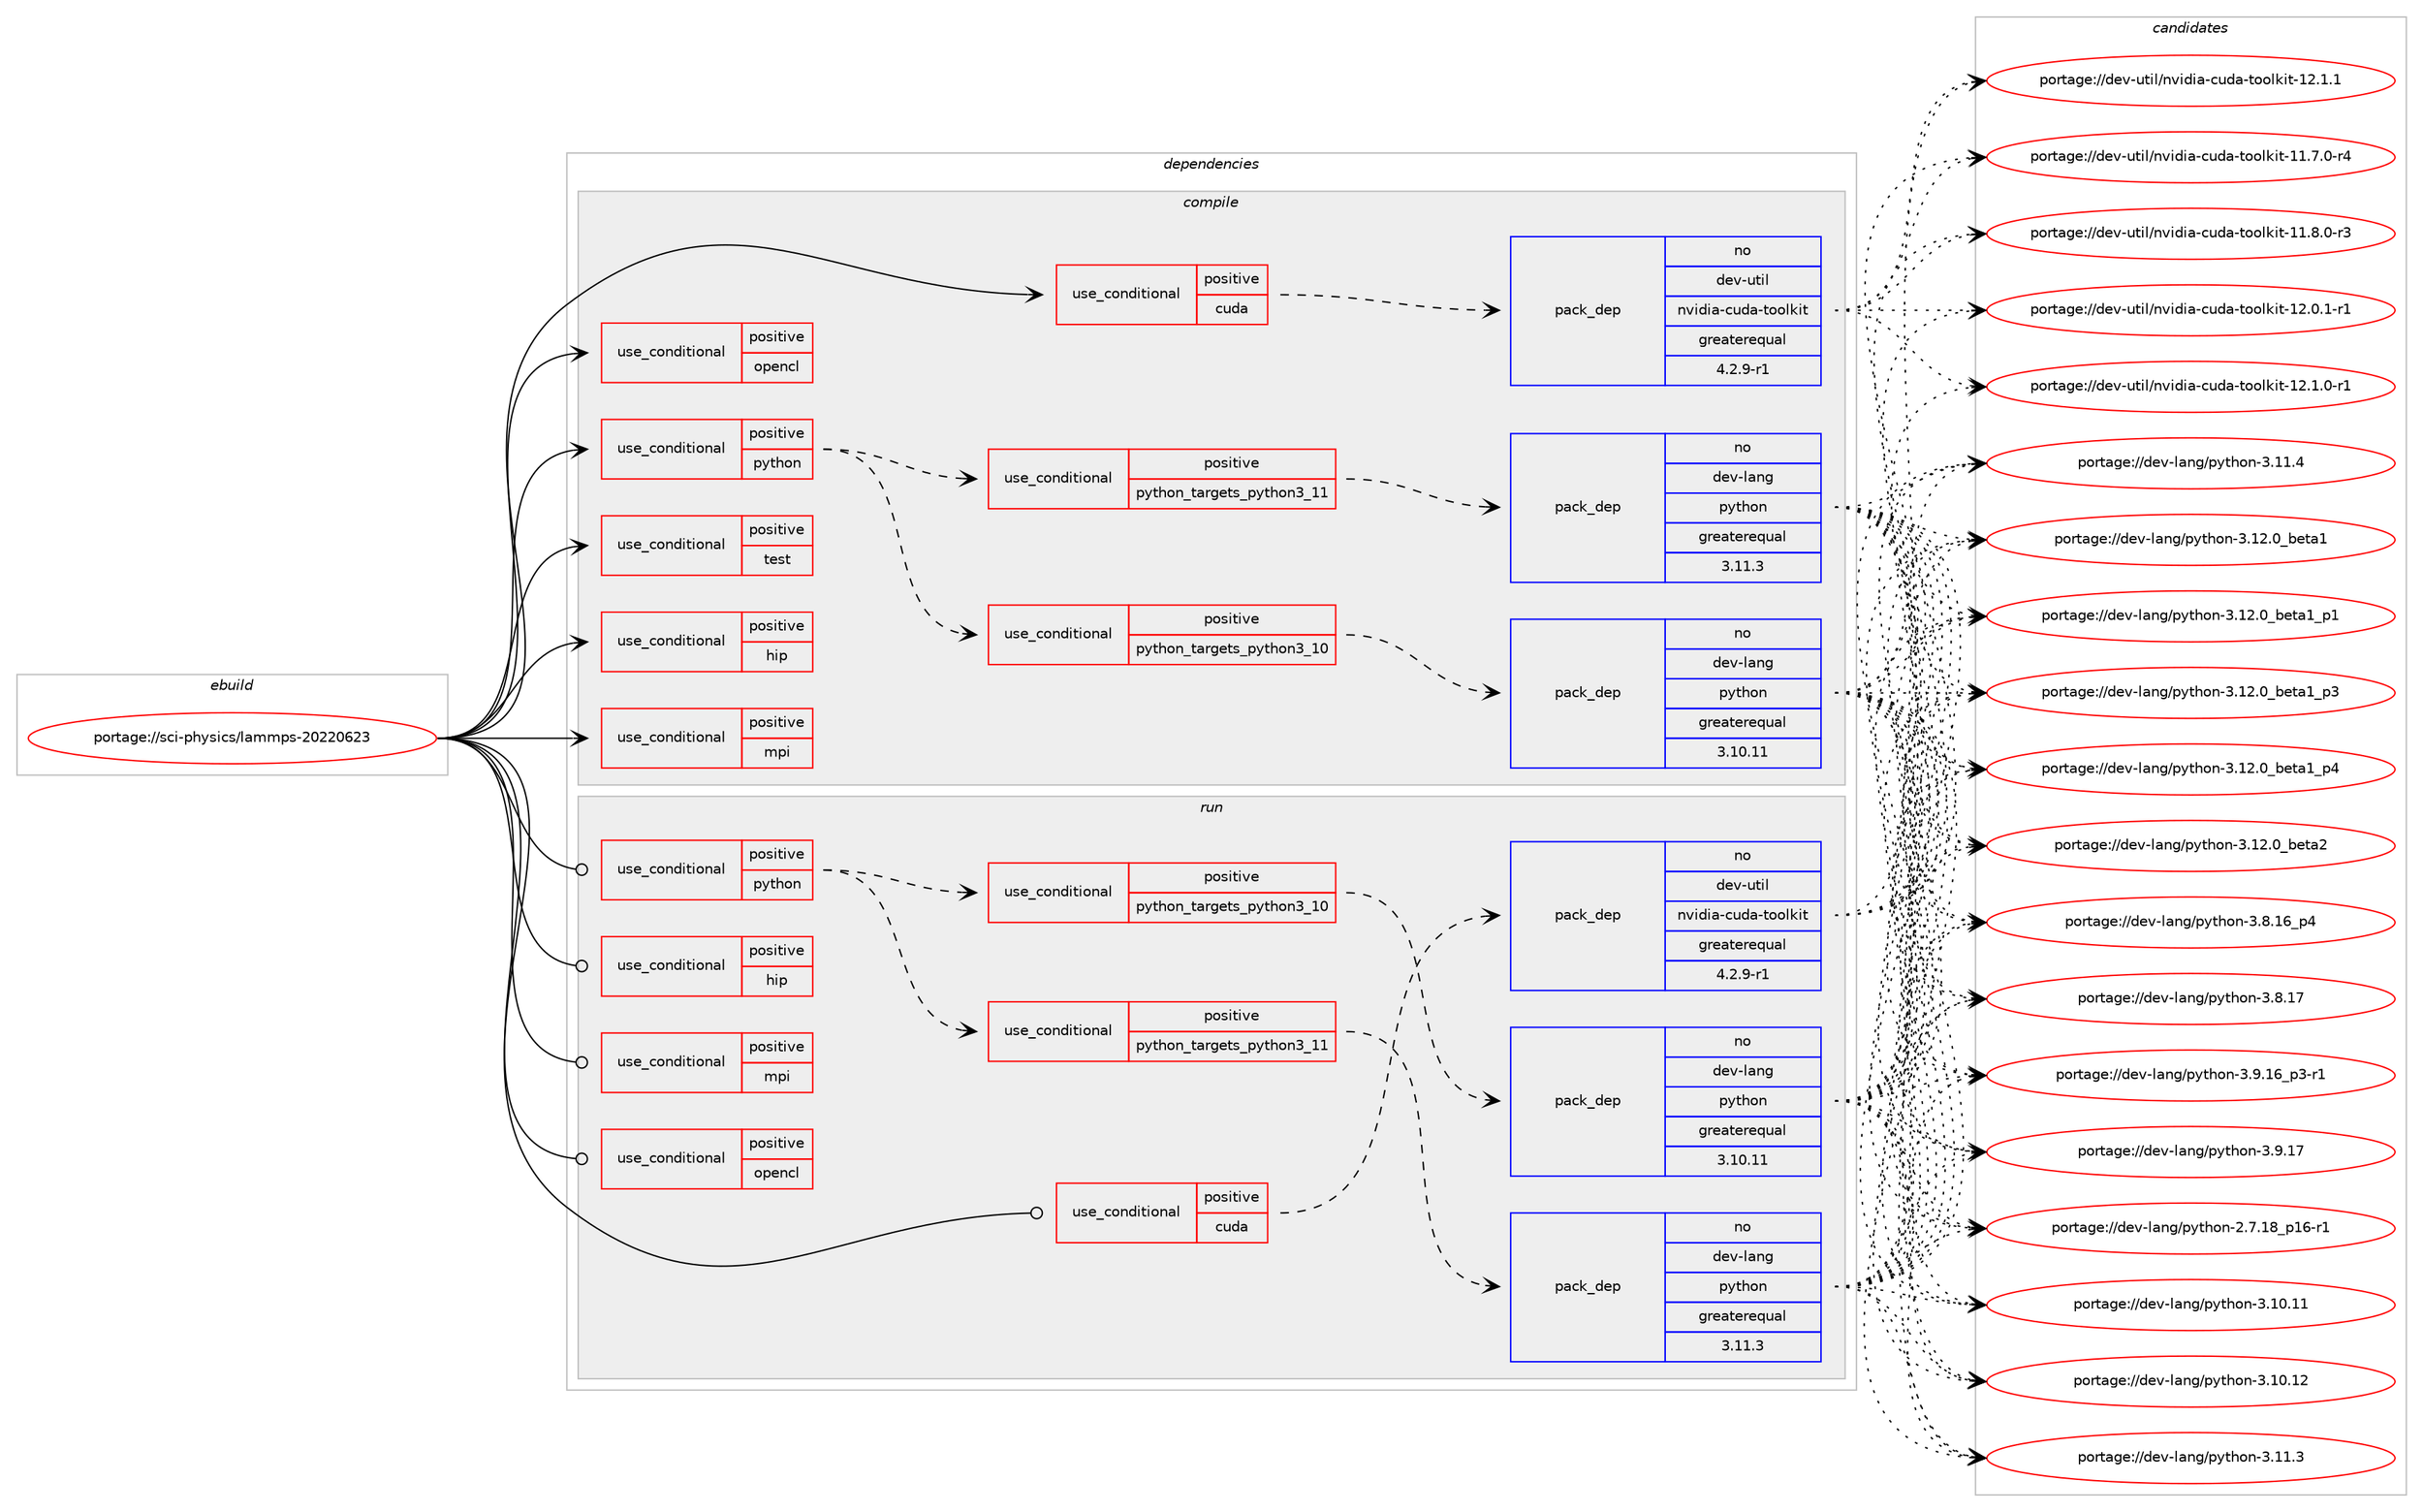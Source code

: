digraph prolog {

# *************
# Graph options
# *************

newrank=true;
concentrate=true;
compound=true;
graph [rankdir=LR,fontname=Helvetica,fontsize=10,ranksep=1.5];#, ranksep=2.5, nodesep=0.2];
edge  [arrowhead=vee];
node  [fontname=Helvetica,fontsize=10];

# **********
# The ebuild
# **********

subgraph cluster_leftcol {
color=gray;
rank=same;
label=<<i>ebuild</i>>;
id [label="portage://sci-physics/lammps-20220623", color=red, width=4, href="../sci-physics/lammps-20220623.svg"];
}

# ****************
# The dependencies
# ****************

subgraph cluster_midcol {
color=gray;
label=<<i>dependencies</i>>;
subgraph cluster_compile {
fillcolor="#eeeeee";
style=filled;
label=<<i>compile</i>>;
subgraph cond1100 {
dependency1871 [label=<<TABLE BORDER="0" CELLBORDER="1" CELLSPACING="0" CELLPADDING="4"><TR><TD ROWSPAN="3" CELLPADDING="10">use_conditional</TD></TR><TR><TD>positive</TD></TR><TR><TD>cuda</TD></TR></TABLE>>, shape=none, color=red];
subgraph pack748 {
dependency1872 [label=<<TABLE BORDER="0" CELLBORDER="1" CELLSPACING="0" CELLPADDING="4" WIDTH="220"><TR><TD ROWSPAN="6" CELLPADDING="30">pack_dep</TD></TR><TR><TD WIDTH="110">no</TD></TR><TR><TD>dev-util</TD></TR><TR><TD>nvidia-cuda-toolkit</TD></TR><TR><TD>greaterequal</TD></TR><TR><TD>4.2.9-r1</TD></TR></TABLE>>, shape=none, color=blue];
}
dependency1871:e -> dependency1872:w [weight=20,style="dashed",arrowhead="vee"];
}
id:e -> dependency1871:w [weight=20,style="solid",arrowhead="vee"];
subgraph cond1101 {
dependency1873 [label=<<TABLE BORDER="0" CELLBORDER="1" CELLSPACING="0" CELLPADDING="4"><TR><TD ROWSPAN="3" CELLPADDING="10">use_conditional</TD></TR><TR><TD>positive</TD></TR><TR><TD>hip</TD></TR></TABLE>>, shape=none, color=red];
# *** BEGIN UNKNOWN DEPENDENCY TYPE (TODO) ***
# dependency1873 -> package_dependency(portage://sci-physics/lammps-20220623,install,no,dev-util,hip,none,[,,],any_same_slot,[])
# *** END UNKNOWN DEPENDENCY TYPE (TODO) ***

}
id:e -> dependency1873:w [weight=20,style="solid",arrowhead="vee"];
subgraph cond1102 {
dependency1874 [label=<<TABLE BORDER="0" CELLBORDER="1" CELLSPACING="0" CELLPADDING="4"><TR><TD ROWSPAN="3" CELLPADDING="10">use_conditional</TD></TR><TR><TD>positive</TD></TR><TR><TD>mpi</TD></TR></TABLE>>, shape=none, color=red];
# *** BEGIN UNKNOWN DEPENDENCY TYPE (TODO) ***
# dependency1874 -> package_dependency(portage://sci-physics/lammps-20220623,install,no,virtual,mpi,none,[,,],[],[])
# *** END UNKNOWN DEPENDENCY TYPE (TODO) ***

# *** BEGIN UNKNOWN DEPENDENCY TYPE (TODO) ***
# dependency1874 -> package_dependency(portage://sci-physics/lammps-20220623,install,no,sci-libs,hdf5,none,[,,],any_same_slot,[use(enable(mpi),none)])
# *** END UNKNOWN DEPENDENCY TYPE (TODO) ***

}
id:e -> dependency1874:w [weight=20,style="solid",arrowhead="vee"];
subgraph cond1103 {
dependency1875 [label=<<TABLE BORDER="0" CELLBORDER="1" CELLSPACING="0" CELLPADDING="4"><TR><TD ROWSPAN="3" CELLPADDING="10">use_conditional</TD></TR><TR><TD>positive</TD></TR><TR><TD>opencl</TD></TR></TABLE>>, shape=none, color=red];
# *** BEGIN UNKNOWN DEPENDENCY TYPE (TODO) ***
# dependency1875 -> package_dependency(portage://sci-physics/lammps-20220623,install,no,virtual,opencl,none,[,,],[],[])
# *** END UNKNOWN DEPENDENCY TYPE (TODO) ***

}
id:e -> dependency1875:w [weight=20,style="solid",arrowhead="vee"];
subgraph cond1104 {
dependency1876 [label=<<TABLE BORDER="0" CELLBORDER="1" CELLSPACING="0" CELLPADDING="4"><TR><TD ROWSPAN="3" CELLPADDING="10">use_conditional</TD></TR><TR><TD>positive</TD></TR><TR><TD>python</TD></TR></TABLE>>, shape=none, color=red];
subgraph cond1105 {
dependency1877 [label=<<TABLE BORDER="0" CELLBORDER="1" CELLSPACING="0" CELLPADDING="4"><TR><TD ROWSPAN="3" CELLPADDING="10">use_conditional</TD></TR><TR><TD>positive</TD></TR><TR><TD>python_targets_python3_10</TD></TR></TABLE>>, shape=none, color=red];
subgraph pack749 {
dependency1878 [label=<<TABLE BORDER="0" CELLBORDER="1" CELLSPACING="0" CELLPADDING="4" WIDTH="220"><TR><TD ROWSPAN="6" CELLPADDING="30">pack_dep</TD></TR><TR><TD WIDTH="110">no</TD></TR><TR><TD>dev-lang</TD></TR><TR><TD>python</TD></TR><TR><TD>greaterequal</TD></TR><TR><TD>3.10.11</TD></TR></TABLE>>, shape=none, color=blue];
}
dependency1877:e -> dependency1878:w [weight=20,style="dashed",arrowhead="vee"];
}
dependency1876:e -> dependency1877:w [weight=20,style="dashed",arrowhead="vee"];
subgraph cond1106 {
dependency1879 [label=<<TABLE BORDER="0" CELLBORDER="1" CELLSPACING="0" CELLPADDING="4"><TR><TD ROWSPAN="3" CELLPADDING="10">use_conditional</TD></TR><TR><TD>positive</TD></TR><TR><TD>python_targets_python3_11</TD></TR></TABLE>>, shape=none, color=red];
subgraph pack750 {
dependency1880 [label=<<TABLE BORDER="0" CELLBORDER="1" CELLSPACING="0" CELLPADDING="4" WIDTH="220"><TR><TD ROWSPAN="6" CELLPADDING="30">pack_dep</TD></TR><TR><TD WIDTH="110">no</TD></TR><TR><TD>dev-lang</TD></TR><TR><TD>python</TD></TR><TR><TD>greaterequal</TD></TR><TR><TD>3.11.3</TD></TR></TABLE>>, shape=none, color=blue];
}
dependency1879:e -> dependency1880:w [weight=20,style="dashed",arrowhead="vee"];
}
dependency1876:e -> dependency1879:w [weight=20,style="dashed",arrowhead="vee"];
}
id:e -> dependency1876:w [weight=20,style="solid",arrowhead="vee"];
subgraph cond1107 {
dependency1881 [label=<<TABLE BORDER="0" CELLBORDER="1" CELLSPACING="0" CELLPADDING="4"><TR><TD ROWSPAN="3" CELLPADDING="10">use_conditional</TD></TR><TR><TD>positive</TD></TR><TR><TD>test</TD></TR></TABLE>>, shape=none, color=red];
# *** BEGIN UNKNOWN DEPENDENCY TYPE (TODO) ***
# dependency1881 -> package_dependency(portage://sci-physics/lammps-20220623,install,no,dev-cpp,gtest,none,[,,],[],[])
# *** END UNKNOWN DEPENDENCY TYPE (TODO) ***

}
id:e -> dependency1881:w [weight=20,style="solid",arrowhead="vee"];
# *** BEGIN UNKNOWN DEPENDENCY TYPE (TODO) ***
# id -> package_dependency(portage://sci-physics/lammps-20220623,install,no,app-arch,gzip,none,[,,],[],[])
# *** END UNKNOWN DEPENDENCY TYPE (TODO) ***

# *** BEGIN UNKNOWN DEPENDENCY TYPE (TODO) ***
# id -> package_dependency(portage://sci-physics/lammps-20220623,install,no,dev-cpp,eigen,none,[,,],[slot(3)],[])
# *** END UNKNOWN DEPENDENCY TYPE (TODO) ***

# *** BEGIN UNKNOWN DEPENDENCY TYPE (TODO) ***
# id -> package_dependency(portage://sci-physics/lammps-20220623,install,no,media-libs,libpng,none,[,,],[slot(0)],[])
# *** END UNKNOWN DEPENDENCY TYPE (TODO) ***

# *** BEGIN UNKNOWN DEPENDENCY TYPE (TODO) ***
# id -> package_dependency(portage://sci-physics/lammps-20220623,install,no,sci-libs,fftw,none,[,,],[slot(3.0),equal],[])
# *** END UNKNOWN DEPENDENCY TYPE (TODO) ***

# *** BEGIN UNKNOWN DEPENDENCY TYPE (TODO) ***
# id -> package_dependency(portage://sci-physics/lammps-20220623,install,no,sci-libs,netcdf,none,[,,],any_same_slot,[])
# *** END UNKNOWN DEPENDENCY TYPE (TODO) ***

# *** BEGIN UNKNOWN DEPENDENCY TYPE (TODO) ***
# id -> package_dependency(portage://sci-physics/lammps-20220623,install,no,sci-libs,voro++,none,[,,],[],[])
# *** END UNKNOWN DEPENDENCY TYPE (TODO) ***

# *** BEGIN UNKNOWN DEPENDENCY TYPE (TODO) ***
# id -> package_dependency(portage://sci-physics/lammps-20220623,install,no,sys-libs,zlib,none,[,,],[],[])
# *** END UNKNOWN DEPENDENCY TYPE (TODO) ***

# *** BEGIN UNKNOWN DEPENDENCY TYPE (TODO) ***
# id -> package_dependency(portage://sci-physics/lammps-20220623,install,no,virtual,blas,none,[,,],[],[])
# *** END UNKNOWN DEPENDENCY TYPE (TODO) ***

# *** BEGIN UNKNOWN DEPENDENCY TYPE (TODO) ***
# id -> package_dependency(portage://sci-physics/lammps-20220623,install,no,virtual,fortran,none,[,,],[],[])
# *** END UNKNOWN DEPENDENCY TYPE (TODO) ***

# *** BEGIN UNKNOWN DEPENDENCY TYPE (TODO) ***
# id -> package_dependency(portage://sci-physics/lammps-20220623,install,no,virtual,lapack,none,[,,],[],[])
# *** END UNKNOWN DEPENDENCY TYPE (TODO) ***

}
subgraph cluster_compileandrun {
fillcolor="#eeeeee";
style=filled;
label=<<i>compile and run</i>>;
}
subgraph cluster_run {
fillcolor="#eeeeee";
style=filled;
label=<<i>run</i>>;
subgraph cond1108 {
dependency1882 [label=<<TABLE BORDER="0" CELLBORDER="1" CELLSPACING="0" CELLPADDING="4"><TR><TD ROWSPAN="3" CELLPADDING="10">use_conditional</TD></TR><TR><TD>positive</TD></TR><TR><TD>cuda</TD></TR></TABLE>>, shape=none, color=red];
subgraph pack751 {
dependency1883 [label=<<TABLE BORDER="0" CELLBORDER="1" CELLSPACING="0" CELLPADDING="4" WIDTH="220"><TR><TD ROWSPAN="6" CELLPADDING="30">pack_dep</TD></TR><TR><TD WIDTH="110">no</TD></TR><TR><TD>dev-util</TD></TR><TR><TD>nvidia-cuda-toolkit</TD></TR><TR><TD>greaterequal</TD></TR><TR><TD>4.2.9-r1</TD></TR></TABLE>>, shape=none, color=blue];
}
dependency1882:e -> dependency1883:w [weight=20,style="dashed",arrowhead="vee"];
}
id:e -> dependency1882:w [weight=20,style="solid",arrowhead="odot"];
subgraph cond1109 {
dependency1884 [label=<<TABLE BORDER="0" CELLBORDER="1" CELLSPACING="0" CELLPADDING="4"><TR><TD ROWSPAN="3" CELLPADDING="10">use_conditional</TD></TR><TR><TD>positive</TD></TR><TR><TD>hip</TD></TR></TABLE>>, shape=none, color=red];
# *** BEGIN UNKNOWN DEPENDENCY TYPE (TODO) ***
# dependency1884 -> package_dependency(portage://sci-physics/lammps-20220623,run,no,dev-util,hip,none,[,,],any_same_slot,[])
# *** END UNKNOWN DEPENDENCY TYPE (TODO) ***

}
id:e -> dependency1884:w [weight=20,style="solid",arrowhead="odot"];
subgraph cond1110 {
dependency1885 [label=<<TABLE BORDER="0" CELLBORDER="1" CELLSPACING="0" CELLPADDING="4"><TR><TD ROWSPAN="3" CELLPADDING="10">use_conditional</TD></TR><TR><TD>positive</TD></TR><TR><TD>mpi</TD></TR></TABLE>>, shape=none, color=red];
# *** BEGIN UNKNOWN DEPENDENCY TYPE (TODO) ***
# dependency1885 -> package_dependency(portage://sci-physics/lammps-20220623,run,no,virtual,mpi,none,[,,],[],[])
# *** END UNKNOWN DEPENDENCY TYPE (TODO) ***

# *** BEGIN UNKNOWN DEPENDENCY TYPE (TODO) ***
# dependency1885 -> package_dependency(portage://sci-physics/lammps-20220623,run,no,sci-libs,hdf5,none,[,,],any_same_slot,[use(enable(mpi),none)])
# *** END UNKNOWN DEPENDENCY TYPE (TODO) ***

}
id:e -> dependency1885:w [weight=20,style="solid",arrowhead="odot"];
subgraph cond1111 {
dependency1886 [label=<<TABLE BORDER="0" CELLBORDER="1" CELLSPACING="0" CELLPADDING="4"><TR><TD ROWSPAN="3" CELLPADDING="10">use_conditional</TD></TR><TR><TD>positive</TD></TR><TR><TD>opencl</TD></TR></TABLE>>, shape=none, color=red];
# *** BEGIN UNKNOWN DEPENDENCY TYPE (TODO) ***
# dependency1886 -> package_dependency(portage://sci-physics/lammps-20220623,run,no,virtual,opencl,none,[,,],[],[])
# *** END UNKNOWN DEPENDENCY TYPE (TODO) ***

}
id:e -> dependency1886:w [weight=20,style="solid",arrowhead="odot"];
subgraph cond1112 {
dependency1887 [label=<<TABLE BORDER="0" CELLBORDER="1" CELLSPACING="0" CELLPADDING="4"><TR><TD ROWSPAN="3" CELLPADDING="10">use_conditional</TD></TR><TR><TD>positive</TD></TR><TR><TD>python</TD></TR></TABLE>>, shape=none, color=red];
subgraph cond1113 {
dependency1888 [label=<<TABLE BORDER="0" CELLBORDER="1" CELLSPACING="0" CELLPADDING="4"><TR><TD ROWSPAN="3" CELLPADDING="10">use_conditional</TD></TR><TR><TD>positive</TD></TR><TR><TD>python_targets_python3_10</TD></TR></TABLE>>, shape=none, color=red];
subgraph pack752 {
dependency1889 [label=<<TABLE BORDER="0" CELLBORDER="1" CELLSPACING="0" CELLPADDING="4" WIDTH="220"><TR><TD ROWSPAN="6" CELLPADDING="30">pack_dep</TD></TR><TR><TD WIDTH="110">no</TD></TR><TR><TD>dev-lang</TD></TR><TR><TD>python</TD></TR><TR><TD>greaterequal</TD></TR><TR><TD>3.10.11</TD></TR></TABLE>>, shape=none, color=blue];
}
dependency1888:e -> dependency1889:w [weight=20,style="dashed",arrowhead="vee"];
}
dependency1887:e -> dependency1888:w [weight=20,style="dashed",arrowhead="vee"];
subgraph cond1114 {
dependency1890 [label=<<TABLE BORDER="0" CELLBORDER="1" CELLSPACING="0" CELLPADDING="4"><TR><TD ROWSPAN="3" CELLPADDING="10">use_conditional</TD></TR><TR><TD>positive</TD></TR><TR><TD>python_targets_python3_11</TD></TR></TABLE>>, shape=none, color=red];
subgraph pack753 {
dependency1891 [label=<<TABLE BORDER="0" CELLBORDER="1" CELLSPACING="0" CELLPADDING="4" WIDTH="220"><TR><TD ROWSPAN="6" CELLPADDING="30">pack_dep</TD></TR><TR><TD WIDTH="110">no</TD></TR><TR><TD>dev-lang</TD></TR><TR><TD>python</TD></TR><TR><TD>greaterequal</TD></TR><TR><TD>3.11.3</TD></TR></TABLE>>, shape=none, color=blue];
}
dependency1890:e -> dependency1891:w [weight=20,style="dashed",arrowhead="vee"];
}
dependency1887:e -> dependency1890:w [weight=20,style="dashed",arrowhead="vee"];
}
id:e -> dependency1887:w [weight=20,style="solid",arrowhead="odot"];
# *** BEGIN UNKNOWN DEPENDENCY TYPE (TODO) ***
# id -> package_dependency(portage://sci-physics/lammps-20220623,run,no,app-arch,gzip,none,[,,],[],[])
# *** END UNKNOWN DEPENDENCY TYPE (TODO) ***

# *** BEGIN UNKNOWN DEPENDENCY TYPE (TODO) ***
# id -> package_dependency(portage://sci-physics/lammps-20220623,run,no,dev-cpp,eigen,none,[,,],[slot(3)],[])
# *** END UNKNOWN DEPENDENCY TYPE (TODO) ***

# *** BEGIN UNKNOWN DEPENDENCY TYPE (TODO) ***
# id -> package_dependency(portage://sci-physics/lammps-20220623,run,no,media-libs,libpng,none,[,,],[slot(0)],[])
# *** END UNKNOWN DEPENDENCY TYPE (TODO) ***

# *** BEGIN UNKNOWN DEPENDENCY TYPE (TODO) ***
# id -> package_dependency(portage://sci-physics/lammps-20220623,run,no,sci-libs,fftw,none,[,,],[slot(3.0),equal],[])
# *** END UNKNOWN DEPENDENCY TYPE (TODO) ***

# *** BEGIN UNKNOWN DEPENDENCY TYPE (TODO) ***
# id -> package_dependency(portage://sci-physics/lammps-20220623,run,no,sci-libs,netcdf,none,[,,],any_same_slot,[])
# *** END UNKNOWN DEPENDENCY TYPE (TODO) ***

# *** BEGIN UNKNOWN DEPENDENCY TYPE (TODO) ***
# id -> package_dependency(portage://sci-physics/lammps-20220623,run,no,sci-libs,voro++,none,[,,],[],[])
# *** END UNKNOWN DEPENDENCY TYPE (TODO) ***

# *** BEGIN UNKNOWN DEPENDENCY TYPE (TODO) ***
# id -> package_dependency(portage://sci-physics/lammps-20220623,run,no,sys-libs,zlib,none,[,,],[],[])
# *** END UNKNOWN DEPENDENCY TYPE (TODO) ***

# *** BEGIN UNKNOWN DEPENDENCY TYPE (TODO) ***
# id -> package_dependency(portage://sci-physics/lammps-20220623,run,no,virtual,blas,none,[,,],[],[])
# *** END UNKNOWN DEPENDENCY TYPE (TODO) ***

# *** BEGIN UNKNOWN DEPENDENCY TYPE (TODO) ***
# id -> package_dependency(portage://sci-physics/lammps-20220623,run,no,virtual,fortran,none,[,,],[],[])
# *** END UNKNOWN DEPENDENCY TYPE (TODO) ***

# *** BEGIN UNKNOWN DEPENDENCY TYPE (TODO) ***
# id -> package_dependency(portage://sci-physics/lammps-20220623,run,no,virtual,lapack,none,[,,],[],[])
# *** END UNKNOWN DEPENDENCY TYPE (TODO) ***

}
}

# **************
# The candidates
# **************

subgraph cluster_choices {
rank=same;
color=gray;
label=<<i>candidates</i>>;

subgraph choice748 {
color=black;
nodesep=1;
choice10010111845117116105108471101181051001059745991171009745116111111108107105116454949465546484511452 [label="portage://dev-util/nvidia-cuda-toolkit-11.7.0-r4", color=red, width=4,href="../dev-util/nvidia-cuda-toolkit-11.7.0-r4.svg"];
choice10010111845117116105108471101181051001059745991171009745116111111108107105116454949465646484511451 [label="portage://dev-util/nvidia-cuda-toolkit-11.8.0-r3", color=red, width=4,href="../dev-util/nvidia-cuda-toolkit-11.8.0-r3.svg"];
choice10010111845117116105108471101181051001059745991171009745116111111108107105116454950464846494511449 [label="portage://dev-util/nvidia-cuda-toolkit-12.0.1-r1", color=red, width=4,href="../dev-util/nvidia-cuda-toolkit-12.0.1-r1.svg"];
choice10010111845117116105108471101181051001059745991171009745116111111108107105116454950464946484511449 [label="portage://dev-util/nvidia-cuda-toolkit-12.1.0-r1", color=red, width=4,href="../dev-util/nvidia-cuda-toolkit-12.1.0-r1.svg"];
choice1001011184511711610510847110118105100105974599117100974511611111110810710511645495046494649 [label="portage://dev-util/nvidia-cuda-toolkit-12.1.1", color=red, width=4,href="../dev-util/nvidia-cuda-toolkit-12.1.1.svg"];
dependency1872:e -> choice10010111845117116105108471101181051001059745991171009745116111111108107105116454949465546484511452:w [style=dotted,weight="100"];
dependency1872:e -> choice10010111845117116105108471101181051001059745991171009745116111111108107105116454949465646484511451:w [style=dotted,weight="100"];
dependency1872:e -> choice10010111845117116105108471101181051001059745991171009745116111111108107105116454950464846494511449:w [style=dotted,weight="100"];
dependency1872:e -> choice10010111845117116105108471101181051001059745991171009745116111111108107105116454950464946484511449:w [style=dotted,weight="100"];
dependency1872:e -> choice1001011184511711610510847110118105100105974599117100974511611111110810710511645495046494649:w [style=dotted,weight="100"];
}
subgraph choice749 {
color=black;
nodesep=1;
choice100101118451089711010347112121116104111110455046554649569511249544511449 [label="portage://dev-lang/python-2.7.18_p16-r1", color=red, width=4,href="../dev-lang/python-2.7.18_p16-r1.svg"];
choice1001011184510897110103471121211161041111104551464948464949 [label="portage://dev-lang/python-3.10.11", color=red, width=4,href="../dev-lang/python-3.10.11.svg"];
choice1001011184510897110103471121211161041111104551464948464950 [label="portage://dev-lang/python-3.10.12", color=red, width=4,href="../dev-lang/python-3.10.12.svg"];
choice10010111845108971101034711212111610411111045514649494651 [label="portage://dev-lang/python-3.11.3", color=red, width=4,href="../dev-lang/python-3.11.3.svg"];
choice10010111845108971101034711212111610411111045514649494652 [label="portage://dev-lang/python-3.11.4", color=red, width=4,href="../dev-lang/python-3.11.4.svg"];
choice1001011184510897110103471121211161041111104551464950464895981011169749 [label="portage://dev-lang/python-3.12.0_beta1", color=red, width=4,href="../dev-lang/python-3.12.0_beta1.svg"];
choice10010111845108971101034711212111610411111045514649504648959810111697499511249 [label="portage://dev-lang/python-3.12.0_beta1_p1", color=red, width=4,href="../dev-lang/python-3.12.0_beta1_p1.svg"];
choice10010111845108971101034711212111610411111045514649504648959810111697499511251 [label="portage://dev-lang/python-3.12.0_beta1_p3", color=red, width=4,href="../dev-lang/python-3.12.0_beta1_p3.svg"];
choice10010111845108971101034711212111610411111045514649504648959810111697499511252 [label="portage://dev-lang/python-3.12.0_beta1_p4", color=red, width=4,href="../dev-lang/python-3.12.0_beta1_p4.svg"];
choice1001011184510897110103471121211161041111104551464950464895981011169750 [label="portage://dev-lang/python-3.12.0_beta2", color=red, width=4,href="../dev-lang/python-3.12.0_beta2.svg"];
choice100101118451089711010347112121116104111110455146564649549511252 [label="portage://dev-lang/python-3.8.16_p4", color=red, width=4,href="../dev-lang/python-3.8.16_p4.svg"];
choice10010111845108971101034711212111610411111045514656464955 [label="portage://dev-lang/python-3.8.17", color=red, width=4,href="../dev-lang/python-3.8.17.svg"];
choice1001011184510897110103471121211161041111104551465746495495112514511449 [label="portage://dev-lang/python-3.9.16_p3-r1", color=red, width=4,href="../dev-lang/python-3.9.16_p3-r1.svg"];
choice10010111845108971101034711212111610411111045514657464955 [label="portage://dev-lang/python-3.9.17", color=red, width=4,href="../dev-lang/python-3.9.17.svg"];
dependency1878:e -> choice100101118451089711010347112121116104111110455046554649569511249544511449:w [style=dotted,weight="100"];
dependency1878:e -> choice1001011184510897110103471121211161041111104551464948464949:w [style=dotted,weight="100"];
dependency1878:e -> choice1001011184510897110103471121211161041111104551464948464950:w [style=dotted,weight="100"];
dependency1878:e -> choice10010111845108971101034711212111610411111045514649494651:w [style=dotted,weight="100"];
dependency1878:e -> choice10010111845108971101034711212111610411111045514649494652:w [style=dotted,weight="100"];
dependency1878:e -> choice1001011184510897110103471121211161041111104551464950464895981011169749:w [style=dotted,weight="100"];
dependency1878:e -> choice10010111845108971101034711212111610411111045514649504648959810111697499511249:w [style=dotted,weight="100"];
dependency1878:e -> choice10010111845108971101034711212111610411111045514649504648959810111697499511251:w [style=dotted,weight="100"];
dependency1878:e -> choice10010111845108971101034711212111610411111045514649504648959810111697499511252:w [style=dotted,weight="100"];
dependency1878:e -> choice1001011184510897110103471121211161041111104551464950464895981011169750:w [style=dotted,weight="100"];
dependency1878:e -> choice100101118451089711010347112121116104111110455146564649549511252:w [style=dotted,weight="100"];
dependency1878:e -> choice10010111845108971101034711212111610411111045514656464955:w [style=dotted,weight="100"];
dependency1878:e -> choice1001011184510897110103471121211161041111104551465746495495112514511449:w [style=dotted,weight="100"];
dependency1878:e -> choice10010111845108971101034711212111610411111045514657464955:w [style=dotted,weight="100"];
}
subgraph choice750 {
color=black;
nodesep=1;
choice100101118451089711010347112121116104111110455046554649569511249544511449 [label="portage://dev-lang/python-2.7.18_p16-r1", color=red, width=4,href="../dev-lang/python-2.7.18_p16-r1.svg"];
choice1001011184510897110103471121211161041111104551464948464949 [label="portage://dev-lang/python-3.10.11", color=red, width=4,href="../dev-lang/python-3.10.11.svg"];
choice1001011184510897110103471121211161041111104551464948464950 [label="portage://dev-lang/python-3.10.12", color=red, width=4,href="../dev-lang/python-3.10.12.svg"];
choice10010111845108971101034711212111610411111045514649494651 [label="portage://dev-lang/python-3.11.3", color=red, width=4,href="../dev-lang/python-3.11.3.svg"];
choice10010111845108971101034711212111610411111045514649494652 [label="portage://dev-lang/python-3.11.4", color=red, width=4,href="../dev-lang/python-3.11.4.svg"];
choice1001011184510897110103471121211161041111104551464950464895981011169749 [label="portage://dev-lang/python-3.12.0_beta1", color=red, width=4,href="../dev-lang/python-3.12.0_beta1.svg"];
choice10010111845108971101034711212111610411111045514649504648959810111697499511249 [label="portage://dev-lang/python-3.12.0_beta1_p1", color=red, width=4,href="../dev-lang/python-3.12.0_beta1_p1.svg"];
choice10010111845108971101034711212111610411111045514649504648959810111697499511251 [label="portage://dev-lang/python-3.12.0_beta1_p3", color=red, width=4,href="../dev-lang/python-3.12.0_beta1_p3.svg"];
choice10010111845108971101034711212111610411111045514649504648959810111697499511252 [label="portage://dev-lang/python-3.12.0_beta1_p4", color=red, width=4,href="../dev-lang/python-3.12.0_beta1_p4.svg"];
choice1001011184510897110103471121211161041111104551464950464895981011169750 [label="portage://dev-lang/python-3.12.0_beta2", color=red, width=4,href="../dev-lang/python-3.12.0_beta2.svg"];
choice100101118451089711010347112121116104111110455146564649549511252 [label="portage://dev-lang/python-3.8.16_p4", color=red, width=4,href="../dev-lang/python-3.8.16_p4.svg"];
choice10010111845108971101034711212111610411111045514656464955 [label="portage://dev-lang/python-3.8.17", color=red, width=4,href="../dev-lang/python-3.8.17.svg"];
choice1001011184510897110103471121211161041111104551465746495495112514511449 [label="portage://dev-lang/python-3.9.16_p3-r1", color=red, width=4,href="../dev-lang/python-3.9.16_p3-r1.svg"];
choice10010111845108971101034711212111610411111045514657464955 [label="portage://dev-lang/python-3.9.17", color=red, width=4,href="../dev-lang/python-3.9.17.svg"];
dependency1880:e -> choice100101118451089711010347112121116104111110455046554649569511249544511449:w [style=dotted,weight="100"];
dependency1880:e -> choice1001011184510897110103471121211161041111104551464948464949:w [style=dotted,weight="100"];
dependency1880:e -> choice1001011184510897110103471121211161041111104551464948464950:w [style=dotted,weight="100"];
dependency1880:e -> choice10010111845108971101034711212111610411111045514649494651:w [style=dotted,weight="100"];
dependency1880:e -> choice10010111845108971101034711212111610411111045514649494652:w [style=dotted,weight="100"];
dependency1880:e -> choice1001011184510897110103471121211161041111104551464950464895981011169749:w [style=dotted,weight="100"];
dependency1880:e -> choice10010111845108971101034711212111610411111045514649504648959810111697499511249:w [style=dotted,weight="100"];
dependency1880:e -> choice10010111845108971101034711212111610411111045514649504648959810111697499511251:w [style=dotted,weight="100"];
dependency1880:e -> choice10010111845108971101034711212111610411111045514649504648959810111697499511252:w [style=dotted,weight="100"];
dependency1880:e -> choice1001011184510897110103471121211161041111104551464950464895981011169750:w [style=dotted,weight="100"];
dependency1880:e -> choice100101118451089711010347112121116104111110455146564649549511252:w [style=dotted,weight="100"];
dependency1880:e -> choice10010111845108971101034711212111610411111045514656464955:w [style=dotted,weight="100"];
dependency1880:e -> choice1001011184510897110103471121211161041111104551465746495495112514511449:w [style=dotted,weight="100"];
dependency1880:e -> choice10010111845108971101034711212111610411111045514657464955:w [style=dotted,weight="100"];
}
subgraph choice751 {
color=black;
nodesep=1;
choice10010111845117116105108471101181051001059745991171009745116111111108107105116454949465546484511452 [label="portage://dev-util/nvidia-cuda-toolkit-11.7.0-r4", color=red, width=4,href="../dev-util/nvidia-cuda-toolkit-11.7.0-r4.svg"];
choice10010111845117116105108471101181051001059745991171009745116111111108107105116454949465646484511451 [label="portage://dev-util/nvidia-cuda-toolkit-11.8.0-r3", color=red, width=4,href="../dev-util/nvidia-cuda-toolkit-11.8.0-r3.svg"];
choice10010111845117116105108471101181051001059745991171009745116111111108107105116454950464846494511449 [label="portage://dev-util/nvidia-cuda-toolkit-12.0.1-r1", color=red, width=4,href="../dev-util/nvidia-cuda-toolkit-12.0.1-r1.svg"];
choice10010111845117116105108471101181051001059745991171009745116111111108107105116454950464946484511449 [label="portage://dev-util/nvidia-cuda-toolkit-12.1.0-r1", color=red, width=4,href="../dev-util/nvidia-cuda-toolkit-12.1.0-r1.svg"];
choice1001011184511711610510847110118105100105974599117100974511611111110810710511645495046494649 [label="portage://dev-util/nvidia-cuda-toolkit-12.1.1", color=red, width=4,href="../dev-util/nvidia-cuda-toolkit-12.1.1.svg"];
dependency1883:e -> choice10010111845117116105108471101181051001059745991171009745116111111108107105116454949465546484511452:w [style=dotted,weight="100"];
dependency1883:e -> choice10010111845117116105108471101181051001059745991171009745116111111108107105116454949465646484511451:w [style=dotted,weight="100"];
dependency1883:e -> choice10010111845117116105108471101181051001059745991171009745116111111108107105116454950464846494511449:w [style=dotted,weight="100"];
dependency1883:e -> choice10010111845117116105108471101181051001059745991171009745116111111108107105116454950464946484511449:w [style=dotted,weight="100"];
dependency1883:e -> choice1001011184511711610510847110118105100105974599117100974511611111110810710511645495046494649:w [style=dotted,weight="100"];
}
subgraph choice752 {
color=black;
nodesep=1;
choice100101118451089711010347112121116104111110455046554649569511249544511449 [label="portage://dev-lang/python-2.7.18_p16-r1", color=red, width=4,href="../dev-lang/python-2.7.18_p16-r1.svg"];
choice1001011184510897110103471121211161041111104551464948464949 [label="portage://dev-lang/python-3.10.11", color=red, width=4,href="../dev-lang/python-3.10.11.svg"];
choice1001011184510897110103471121211161041111104551464948464950 [label="portage://dev-lang/python-3.10.12", color=red, width=4,href="../dev-lang/python-3.10.12.svg"];
choice10010111845108971101034711212111610411111045514649494651 [label="portage://dev-lang/python-3.11.3", color=red, width=4,href="../dev-lang/python-3.11.3.svg"];
choice10010111845108971101034711212111610411111045514649494652 [label="portage://dev-lang/python-3.11.4", color=red, width=4,href="../dev-lang/python-3.11.4.svg"];
choice1001011184510897110103471121211161041111104551464950464895981011169749 [label="portage://dev-lang/python-3.12.0_beta1", color=red, width=4,href="../dev-lang/python-3.12.0_beta1.svg"];
choice10010111845108971101034711212111610411111045514649504648959810111697499511249 [label="portage://dev-lang/python-3.12.0_beta1_p1", color=red, width=4,href="../dev-lang/python-3.12.0_beta1_p1.svg"];
choice10010111845108971101034711212111610411111045514649504648959810111697499511251 [label="portage://dev-lang/python-3.12.0_beta1_p3", color=red, width=4,href="../dev-lang/python-3.12.0_beta1_p3.svg"];
choice10010111845108971101034711212111610411111045514649504648959810111697499511252 [label="portage://dev-lang/python-3.12.0_beta1_p4", color=red, width=4,href="../dev-lang/python-3.12.0_beta1_p4.svg"];
choice1001011184510897110103471121211161041111104551464950464895981011169750 [label="portage://dev-lang/python-3.12.0_beta2", color=red, width=4,href="../dev-lang/python-3.12.0_beta2.svg"];
choice100101118451089711010347112121116104111110455146564649549511252 [label="portage://dev-lang/python-3.8.16_p4", color=red, width=4,href="../dev-lang/python-3.8.16_p4.svg"];
choice10010111845108971101034711212111610411111045514656464955 [label="portage://dev-lang/python-3.8.17", color=red, width=4,href="../dev-lang/python-3.8.17.svg"];
choice1001011184510897110103471121211161041111104551465746495495112514511449 [label="portage://dev-lang/python-3.9.16_p3-r1", color=red, width=4,href="../dev-lang/python-3.9.16_p3-r1.svg"];
choice10010111845108971101034711212111610411111045514657464955 [label="portage://dev-lang/python-3.9.17", color=red, width=4,href="../dev-lang/python-3.9.17.svg"];
dependency1889:e -> choice100101118451089711010347112121116104111110455046554649569511249544511449:w [style=dotted,weight="100"];
dependency1889:e -> choice1001011184510897110103471121211161041111104551464948464949:w [style=dotted,weight="100"];
dependency1889:e -> choice1001011184510897110103471121211161041111104551464948464950:w [style=dotted,weight="100"];
dependency1889:e -> choice10010111845108971101034711212111610411111045514649494651:w [style=dotted,weight="100"];
dependency1889:e -> choice10010111845108971101034711212111610411111045514649494652:w [style=dotted,weight="100"];
dependency1889:e -> choice1001011184510897110103471121211161041111104551464950464895981011169749:w [style=dotted,weight="100"];
dependency1889:e -> choice10010111845108971101034711212111610411111045514649504648959810111697499511249:w [style=dotted,weight="100"];
dependency1889:e -> choice10010111845108971101034711212111610411111045514649504648959810111697499511251:w [style=dotted,weight="100"];
dependency1889:e -> choice10010111845108971101034711212111610411111045514649504648959810111697499511252:w [style=dotted,weight="100"];
dependency1889:e -> choice1001011184510897110103471121211161041111104551464950464895981011169750:w [style=dotted,weight="100"];
dependency1889:e -> choice100101118451089711010347112121116104111110455146564649549511252:w [style=dotted,weight="100"];
dependency1889:e -> choice10010111845108971101034711212111610411111045514656464955:w [style=dotted,weight="100"];
dependency1889:e -> choice1001011184510897110103471121211161041111104551465746495495112514511449:w [style=dotted,weight="100"];
dependency1889:e -> choice10010111845108971101034711212111610411111045514657464955:w [style=dotted,weight="100"];
}
subgraph choice753 {
color=black;
nodesep=1;
choice100101118451089711010347112121116104111110455046554649569511249544511449 [label="portage://dev-lang/python-2.7.18_p16-r1", color=red, width=4,href="../dev-lang/python-2.7.18_p16-r1.svg"];
choice1001011184510897110103471121211161041111104551464948464949 [label="portage://dev-lang/python-3.10.11", color=red, width=4,href="../dev-lang/python-3.10.11.svg"];
choice1001011184510897110103471121211161041111104551464948464950 [label="portage://dev-lang/python-3.10.12", color=red, width=4,href="../dev-lang/python-3.10.12.svg"];
choice10010111845108971101034711212111610411111045514649494651 [label="portage://dev-lang/python-3.11.3", color=red, width=4,href="../dev-lang/python-3.11.3.svg"];
choice10010111845108971101034711212111610411111045514649494652 [label="portage://dev-lang/python-3.11.4", color=red, width=4,href="../dev-lang/python-3.11.4.svg"];
choice1001011184510897110103471121211161041111104551464950464895981011169749 [label="portage://dev-lang/python-3.12.0_beta1", color=red, width=4,href="../dev-lang/python-3.12.0_beta1.svg"];
choice10010111845108971101034711212111610411111045514649504648959810111697499511249 [label="portage://dev-lang/python-3.12.0_beta1_p1", color=red, width=4,href="../dev-lang/python-3.12.0_beta1_p1.svg"];
choice10010111845108971101034711212111610411111045514649504648959810111697499511251 [label="portage://dev-lang/python-3.12.0_beta1_p3", color=red, width=4,href="../dev-lang/python-3.12.0_beta1_p3.svg"];
choice10010111845108971101034711212111610411111045514649504648959810111697499511252 [label="portage://dev-lang/python-3.12.0_beta1_p4", color=red, width=4,href="../dev-lang/python-3.12.0_beta1_p4.svg"];
choice1001011184510897110103471121211161041111104551464950464895981011169750 [label="portage://dev-lang/python-3.12.0_beta2", color=red, width=4,href="../dev-lang/python-3.12.0_beta2.svg"];
choice100101118451089711010347112121116104111110455146564649549511252 [label="portage://dev-lang/python-3.8.16_p4", color=red, width=4,href="../dev-lang/python-3.8.16_p4.svg"];
choice10010111845108971101034711212111610411111045514656464955 [label="portage://dev-lang/python-3.8.17", color=red, width=4,href="../dev-lang/python-3.8.17.svg"];
choice1001011184510897110103471121211161041111104551465746495495112514511449 [label="portage://dev-lang/python-3.9.16_p3-r1", color=red, width=4,href="../dev-lang/python-3.9.16_p3-r1.svg"];
choice10010111845108971101034711212111610411111045514657464955 [label="portage://dev-lang/python-3.9.17", color=red, width=4,href="../dev-lang/python-3.9.17.svg"];
dependency1891:e -> choice100101118451089711010347112121116104111110455046554649569511249544511449:w [style=dotted,weight="100"];
dependency1891:e -> choice1001011184510897110103471121211161041111104551464948464949:w [style=dotted,weight="100"];
dependency1891:e -> choice1001011184510897110103471121211161041111104551464948464950:w [style=dotted,weight="100"];
dependency1891:e -> choice10010111845108971101034711212111610411111045514649494651:w [style=dotted,weight="100"];
dependency1891:e -> choice10010111845108971101034711212111610411111045514649494652:w [style=dotted,weight="100"];
dependency1891:e -> choice1001011184510897110103471121211161041111104551464950464895981011169749:w [style=dotted,weight="100"];
dependency1891:e -> choice10010111845108971101034711212111610411111045514649504648959810111697499511249:w [style=dotted,weight="100"];
dependency1891:e -> choice10010111845108971101034711212111610411111045514649504648959810111697499511251:w [style=dotted,weight="100"];
dependency1891:e -> choice10010111845108971101034711212111610411111045514649504648959810111697499511252:w [style=dotted,weight="100"];
dependency1891:e -> choice1001011184510897110103471121211161041111104551464950464895981011169750:w [style=dotted,weight="100"];
dependency1891:e -> choice100101118451089711010347112121116104111110455146564649549511252:w [style=dotted,weight="100"];
dependency1891:e -> choice10010111845108971101034711212111610411111045514656464955:w [style=dotted,weight="100"];
dependency1891:e -> choice1001011184510897110103471121211161041111104551465746495495112514511449:w [style=dotted,weight="100"];
dependency1891:e -> choice10010111845108971101034711212111610411111045514657464955:w [style=dotted,weight="100"];
}
}

}
